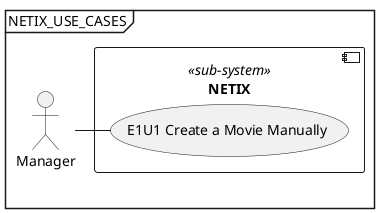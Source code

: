 @startuml NETIX_USE_CASES
mainframe NETIX_USE_CASES

actor Manager

component [NETIX] <<sub-system>> {
    usecase (E1U1 Create a Movie Manually) as E1U1

    Manager - E1U1
}
@enduml